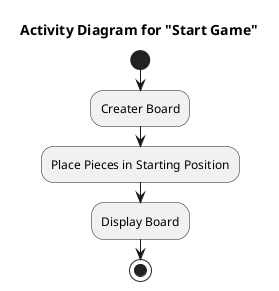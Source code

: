@startuml startGame
title Activity Diagram for "Start Game"

start
:Creater Board;
:Place Pieces in Starting Position;
:Display Board;
stop
@enduml
